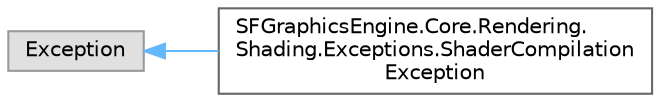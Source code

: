 digraph "Graphical Class Hierarchy"
{
 // LATEX_PDF_SIZE
  bgcolor="transparent";
  edge [fontname=Helvetica,fontsize=10,labelfontname=Helvetica,labelfontsize=10];
  node [fontname=Helvetica,fontsize=10,shape=box,height=0.2,width=0.4];
  rankdir="LR";
  Node0 [label="Exception",height=0.2,width=0.4,color="grey60", fillcolor="#E0E0E0", style="filled",tooltip=" "];
  Node0 -> Node1 [dir="back",color="steelblue1",style="solid"];
  Node1 [label="SFGraphicsEngine.Core.Rendering.\lShading.Exceptions.ShaderCompilation\lException",height=0.2,width=0.4,color="grey40", fillcolor="white", style="filled",URL="$class_s_f_graphics_engine_1_1_core_1_1_rendering_1_1_shading_1_1_exceptions_1_1_shader_compilation_exception.html",tooltip="Occurs when shader has compilation errors"];
}
